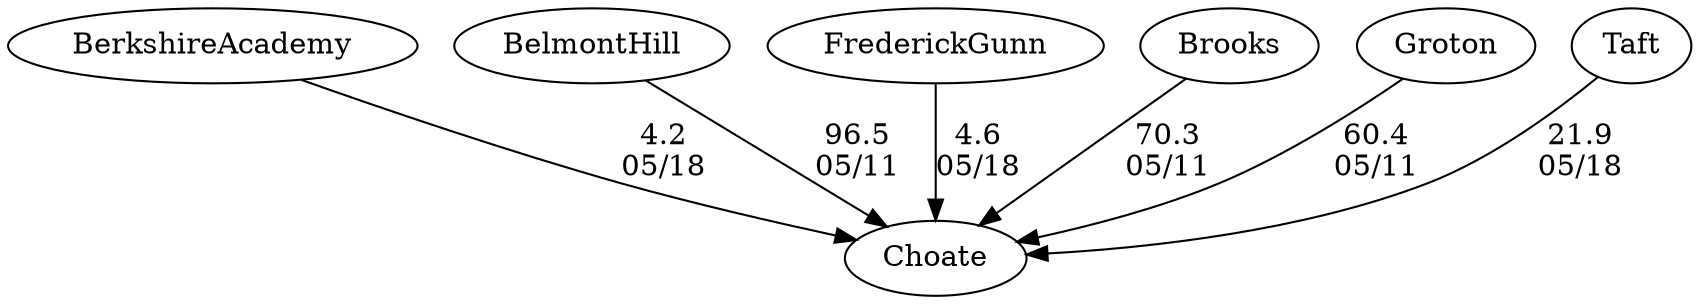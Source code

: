 digraph boys4foursChoate {BerkshireAcademy [URL="boys4foursChoateBerkshireAcademy.html"];BelmontHill [URL="boys4foursChoateBelmontHill.html"];FrederickGunn [URL="boys4foursChoateFrederickGunn.html"];Brooks [URL="boys4foursChoateBrooks.html"];Groton [URL="boys4foursChoateGroton.html"];Taft [URL="boys4foursChoateTaft.html"];Choate [URL="boys4foursChoateChoate.html"];BelmontHill -> Choate[label="96.5
05/11", weight="4", tooltip="NEIRA,Brooks vs. Belmont Hill, Choate, Groton and NCDS			
Distance: 1500m Conditions: Direct gusty headwind that generally diminished from 12-15 mph in the early races to 6-8 mph over the course of the afternoon, but varied such that comparisons between races would not be meaningful. Race order G5-B1-G4-B4-G3-B3-G2-B2-G1 Comments: Fantastic afternoon of racing with two races relying on the finish line camera. Groton G1 victory by a matter of inches, and the B3 race declared a dead heat for second place with less than an inch of separation. Thank you to all the coaches and teams for making the trip to Brooks and for your cooperation and spirited competition.
Choate did not race a B3 and NCDS did not race a G4 today.
None", URL="https://www.row2k.com/results/resultspage.cfm?UID=37A62C22F94B1C2C6EAD9807BFDFECD3&cat=5", random="random"]; 
Brooks -> Choate[label="70.3
05/11", weight="30", tooltip="NEIRA,Brooks vs. Belmont Hill, Choate, Groton and NCDS			
Distance: 1500m Conditions: Direct gusty headwind that generally diminished from 12-15 mph in the early races to 6-8 mph over the course of the afternoon, but varied such that comparisons between races would not be meaningful. Race order G5-B1-G4-B4-G3-B3-G2-B2-G1 Comments: Fantastic afternoon of racing with two races relying on the finish line camera. Groton G1 victory by a matter of inches, and the B3 race declared a dead heat for second place with less than an inch of separation. Thank you to all the coaches and teams for making the trip to Brooks and for your cooperation and spirited competition.
Choate did not race a B3 and NCDS did not race a G4 today.
None", URL="https://www.row2k.com/results/resultspage.cfm?UID=37A62C22F94B1C2C6EAD9807BFDFECD3&cat=5", random="random"]; 
Groton -> Choate[label="60.4
05/11", weight="40", tooltip="NEIRA,Brooks vs. Belmont Hill, Choate, Groton and NCDS			
Distance: 1500m Conditions: Direct gusty headwind that generally diminished from 12-15 mph in the early races to 6-8 mph over the course of the afternoon, but varied such that comparisons between races would not be meaningful. Race order G5-B1-G4-B4-G3-B3-G2-B2-G1 Comments: Fantastic afternoon of racing with two races relying on the finish line camera. Groton G1 victory by a matter of inches, and the B3 race declared a dead heat for second place with less than an inch of separation. Thank you to all the coaches and teams for making the trip to Brooks and for your cooperation and spirited competition.
Choate did not race a B3 and NCDS did not race a G4 today.
None", URL="https://www.row2k.com/results/resultspage.cfm?UID=37A62C22F94B1C2C6EAD9807BFDFECD3&cat=5", random="random"]; 
Taft -> Choate[label="21.9
05/18", weight="79", tooltip="NEIRA Boys & Girls Fours,Frederick Gunn vs Greenwich Academy, Choate, Miss Porter's, Taft, Berkshire, Middletown			
Distance: 1500m Conditions: Stiff crosswind in the first 500m, settling into a light tailwind for the last 1k. Mostly consistent wind with some gusts toward the end of day. Comments: Due to hotseating, order of races ran: B3, G2, G4, B2, B1, G1, B4, G3, GN. Choate G1 was a scratch.
None", URL="https://www.row2k.com/results/resultspage.cfm?UID=5D035A34420AED23599F466189189D99&cat=5", random="random"]; 
FrederickGunn -> Choate[label="4.6
05/18", weight="96", tooltip="NEIRA Boys & Girls Fours,Frederick Gunn vs Greenwich Academy, Choate, Miss Porter's, Taft, Berkshire, Middletown			
Distance: 1500m Conditions: Stiff crosswind in the first 500m, settling into a light tailwind for the last 1k. Mostly consistent wind with some gusts toward the end of day. Comments: Due to hotseating, order of races ran: B3, G2, G4, B2, B1, G1, B4, G3, GN. Choate G1 was a scratch.
None", URL="https://www.row2k.com/results/resultspage.cfm?UID=5D035A34420AED23599F466189189D99&cat=5", random="random"]; 
BerkshireAcademy -> Choate[label="4.2
05/18", weight="96", tooltip="NEIRA Boys & Girls Fours,Frederick Gunn vs Greenwich Academy, Choate, Miss Porter's, Taft, Berkshire, Middletown			
Distance: 1500m Conditions: Stiff crosswind in the first 500m, settling into a light tailwind for the last 1k. Mostly consistent wind with some gusts toward the end of day. Comments: Due to hotseating, order of races ran: B3, G2, G4, B2, B1, G1, B4, G3, GN. Choate G1 was a scratch.
None", URL="https://www.row2k.com/results/resultspage.cfm?UID=5D035A34420AED23599F466189189D99&cat=5", random="random"]}